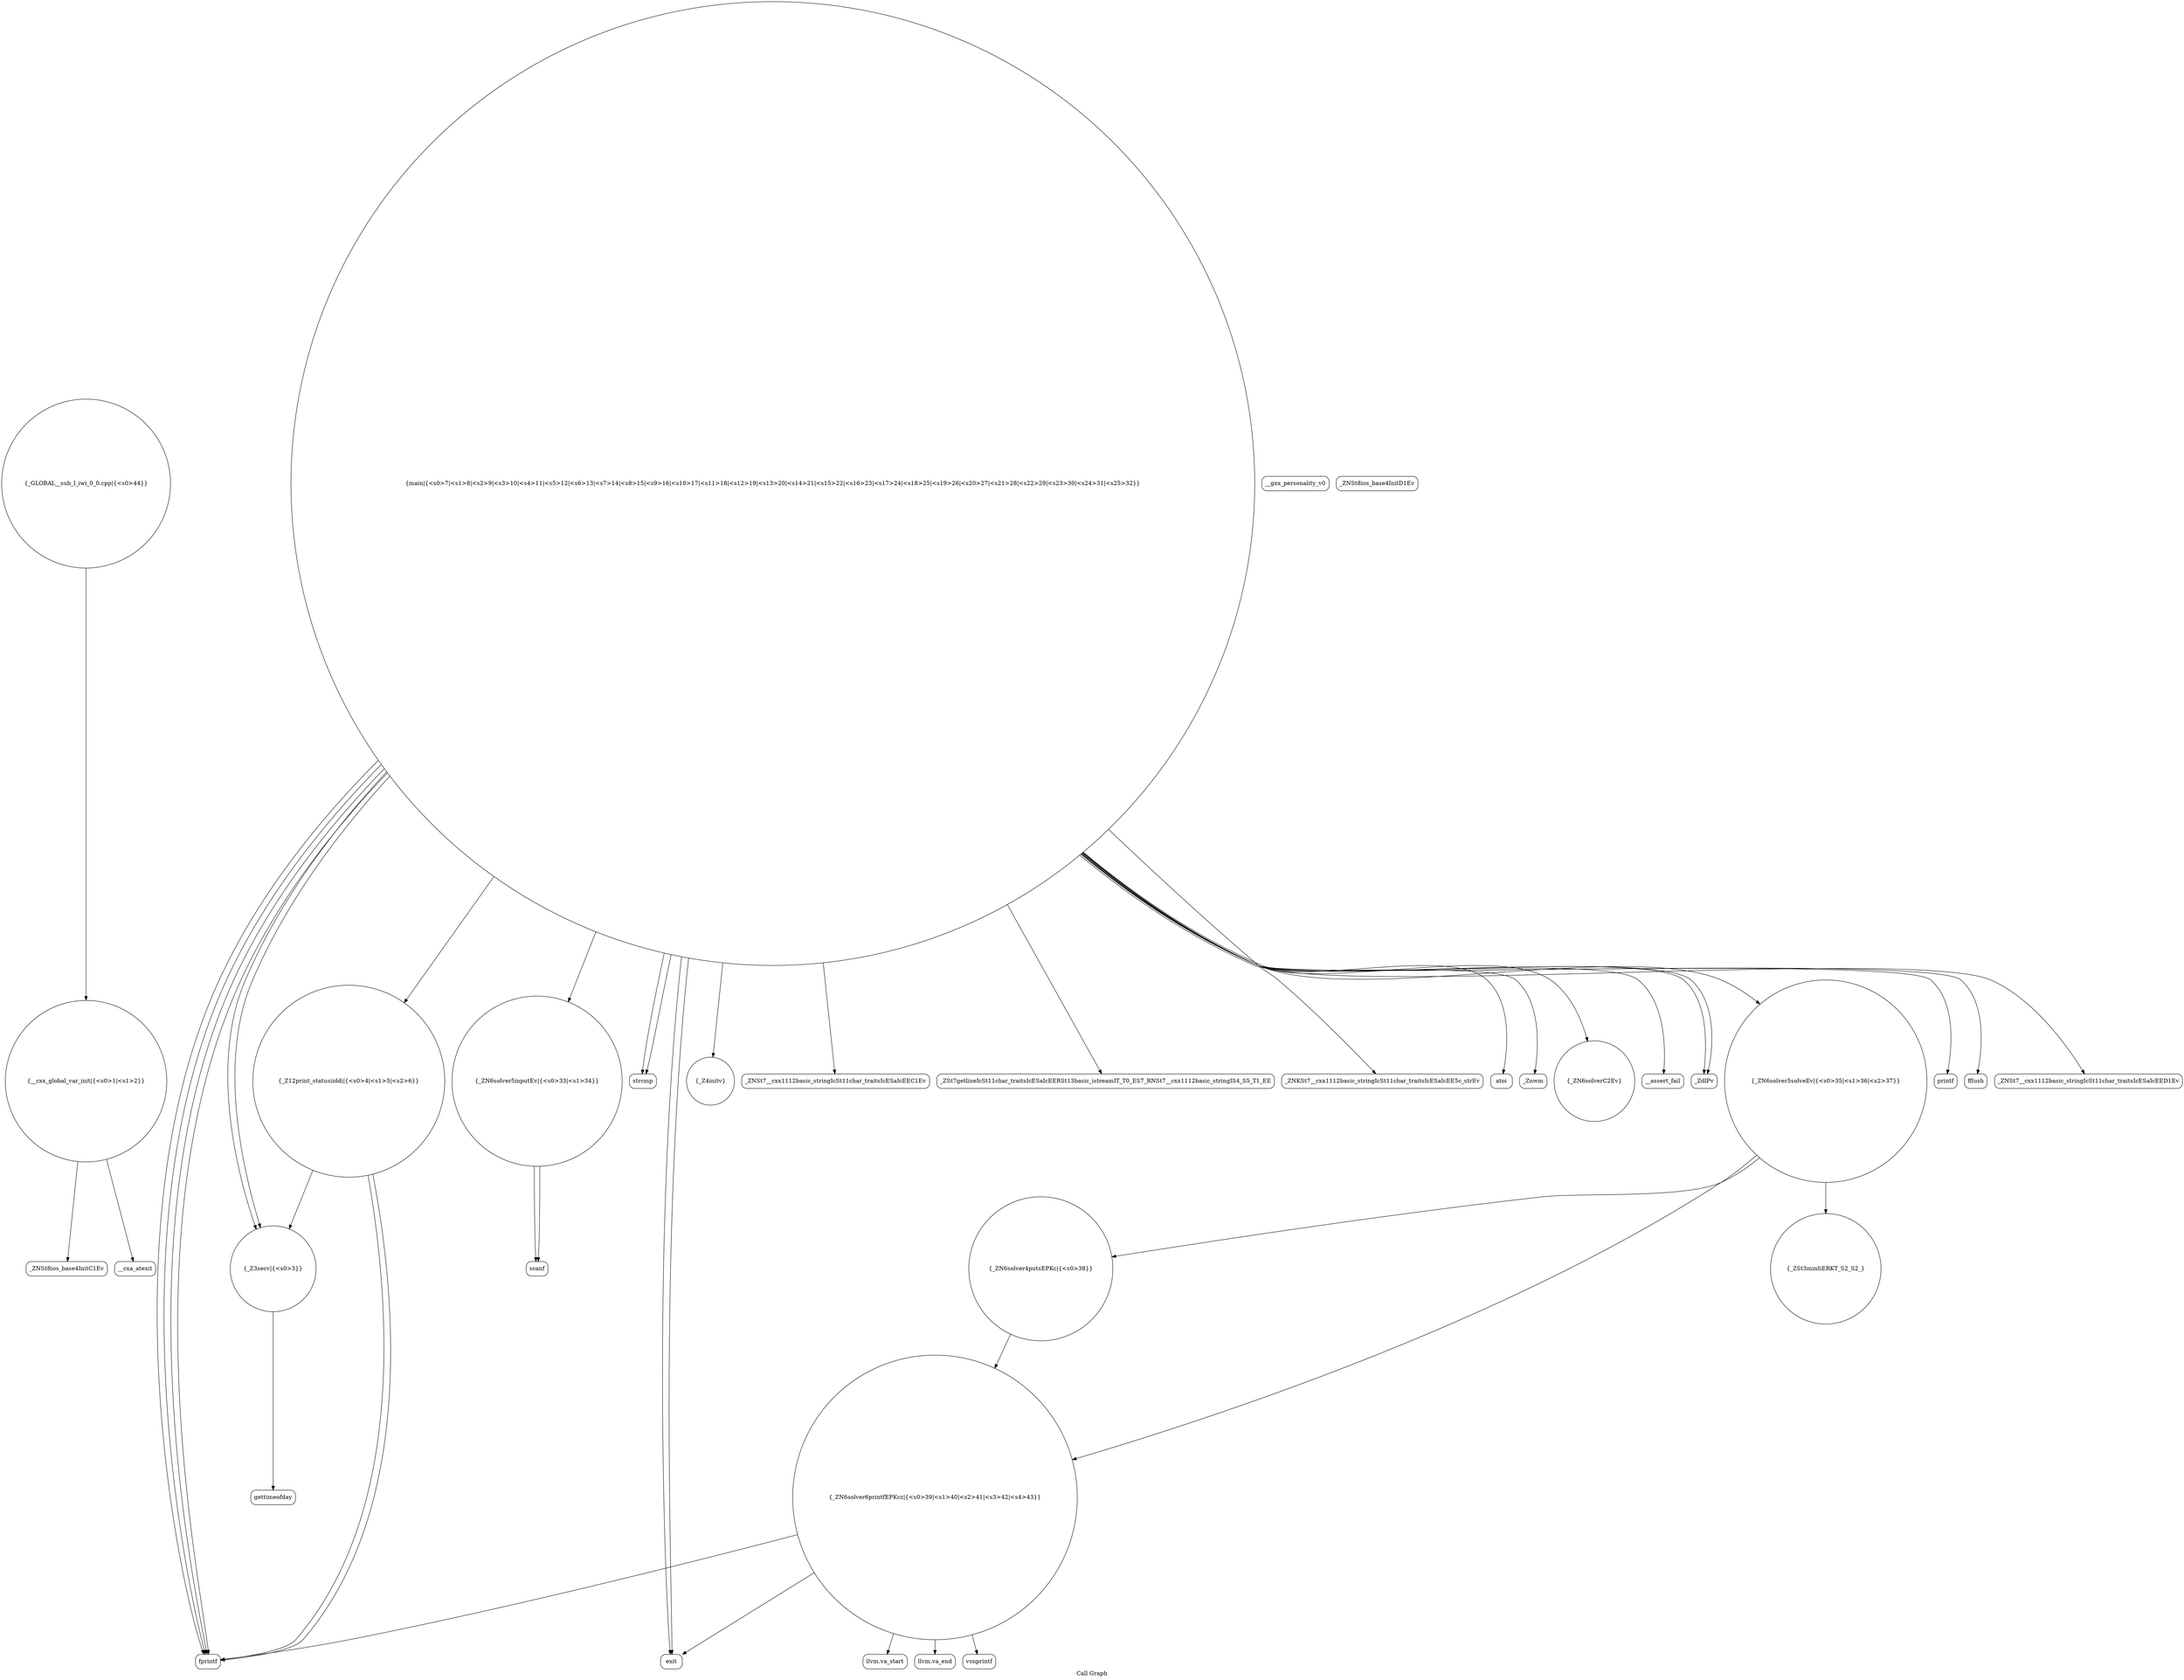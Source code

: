 digraph "Call Graph" {
	label="Call Graph";

	Node0x55a09d2b6090 [shape=record,shape=circle,label="{__cxx_global_var_init|{<s0>1|<s1>2}}"];
	Node0x55a09d2b6090:s0 -> Node0x55a09d2b6110[color=black];
	Node0x55a09d2b6090:s1 -> Node0x55a09d35ea00[color=black];
	Node0x55a09d35f580 [shape=record,shape=Mrecord,label="{scanf}"];
	Node0x55a09d35ec00 [shape=record,shape=circle,label="{_Z12print_statusiiddi|{<s0>4|<s1>5|<s2>6}}"];
	Node0x55a09d35ec00:s0 -> Node0x55a09d35ec80[color=black];
	Node0x55a09d35ec00:s1 -> Node0x55a09d35eb00[color=black];
	Node0x55a09d35ec00:s2 -> Node0x55a09d35ec80[color=black];
	Node0x55a09d35f900 [shape=record,shape=circle,label="{_GLOBAL__sub_I_iwi_0_0.cpp|{<s0>44}}"];
	Node0x55a09d35f900:s0 -> Node0x55a09d2b6090[color=black];
	Node0x55a09d35ef80 [shape=record,shape=Mrecord,label="{__gxx_personality_v0}"];
	Node0x55a09d35f300 [shape=record,shape=circle,label="{_ZN6solver5inputEv|{<s0>33|<s1>34}}"];
	Node0x55a09d35f300:s0 -> Node0x55a09d35f580[color=black];
	Node0x55a09d35f300:s1 -> Node0x55a09d35f580[color=black];
	Node0x55a09d35e980 [shape=record,shape=Mrecord,label="{_ZNSt8ios_base4InitD1Ev}"];
	Node0x55a09d35f680 [shape=record,shape=circle,label="{_ZN6solver4putsEPKc|{<s0>38}}"];
	Node0x55a09d35f680:s0 -> Node0x55a09d35f700[color=black];
	Node0x55a09d35ed00 [shape=record,shape=circle,label="{main|{<s0>7|<s1>8|<s2>9|<s3>10|<s4>11|<s5>12|<s6>13|<s7>14|<s8>15|<s9>16|<s10>17|<s11>18|<s12>19|<s13>20|<s14>21|<s15>22|<s16>23|<s17>24|<s18>25|<s19>26|<s20>27|<s21>28|<s22>29|<s23>30|<s24>31|<s25>32}}"];
	Node0x55a09d35ed00:s0 -> Node0x55a09d35ed80[color=black];
	Node0x55a09d35ed00:s1 -> Node0x55a09d35ed80[color=black];
	Node0x55a09d35ed00:s2 -> Node0x55a09d35ec80[color=black];
	Node0x55a09d35ed00:s3 -> Node0x55a09d35ee00[color=black];
	Node0x55a09d35ed00:s4 -> Node0x55a09d35eb00[color=black];
	Node0x55a09d35ed00:s5 -> Node0x55a09d35ea80[color=black];
	Node0x55a09d35ed00:s6 -> Node0x55a09d35eb00[color=black];
	Node0x55a09d35ed00:s7 -> Node0x55a09d35ec80[color=black];
	Node0x55a09d35ed00:s8 -> Node0x55a09d35ee80[color=black];
	Node0x55a09d35ed00:s9 -> Node0x55a09d35ef00[color=black];
	Node0x55a09d35ed00:s10 -> Node0x55a09d35f080[color=black];
	Node0x55a09d35ed00:s11 -> Node0x55a09d35f000[color=black];
	Node0x55a09d35ed00:s12 -> Node0x55a09d35ec80[color=black];
	Node0x55a09d35ed00:s13 -> Node0x55a09d35ec00[color=black];
	Node0x55a09d35ed00:s14 -> Node0x55a09d35f100[color=black];
	Node0x55a09d35ed00:s15 -> Node0x55a09d35f180[color=black];
	Node0x55a09d35ed00:s16 -> Node0x55a09d35f280[color=black];
	Node0x55a09d35ed00:s17 -> Node0x55a09d35f200[color=black];
	Node0x55a09d35ed00:s18 -> Node0x55a09d35f300[color=black];
	Node0x55a09d35ed00:s19 -> Node0x55a09d35f380[color=black];
	Node0x55a09d35ed00:s20 -> Node0x55a09d35f400[color=black];
	Node0x55a09d35ed00:s21 -> Node0x55a09d35f480[color=black];
	Node0x55a09d35ed00:s22 -> Node0x55a09d35f200[color=black];
	Node0x55a09d35ed00:s23 -> Node0x55a09d35ec80[color=black];
	Node0x55a09d35ed00:s24 -> Node0x55a09d35ee00[color=black];
	Node0x55a09d35ed00:s25 -> Node0x55a09d35f500[color=black];
	Node0x55a09d35f080 [shape=record,shape=Mrecord,label="{_ZNKSt7__cxx1112basic_stringIcSt11char_traitsIcESaIcEE5c_strEv}"];
	Node0x55a09d35f400 [shape=record,shape=Mrecord,label="{printf}"];
	Node0x55a09d35ea80 [shape=record,shape=circle,label="{_Z4initv}"];
	Node0x55a09d35f780 [shape=record,shape=Mrecord,label="{llvm.va_start}"];
	Node0x55a09d35ee00 [shape=record,shape=Mrecord,label="{exit}"];
	Node0x55a09d35f180 [shape=record,shape=circle,label="{_ZN6solverC2Ev}"];
	Node0x55a09d35f500 [shape=record,shape=Mrecord,label="{_ZNSt7__cxx1112basic_stringIcSt11char_traitsIcESaIcEED1Ev}"];
	Node0x55a09d35eb80 [shape=record,shape=Mrecord,label="{gettimeofday}"];
	Node0x55a09d35f880 [shape=record,shape=Mrecord,label="{llvm.va_end}"];
	Node0x55a09d35ef00 [shape=record,shape=Mrecord,label="{_ZSt7getlineIcSt11char_traitsIcESaIcEERSt13basic_istreamIT_T0_ES7_RNSt7__cxx1112basic_stringIS4_S5_T1_EE}"];
	Node0x55a09d35f280 [shape=record,shape=Mrecord,label="{__assert_fail}"];
	Node0x55a09d2b6110 [shape=record,shape=Mrecord,label="{_ZNSt8ios_base4InitC1Ev}"];
	Node0x55a09d35f600 [shape=record,shape=circle,label="{_ZSt3minIiERKT_S2_S2_}"];
	Node0x55a09d35ec80 [shape=record,shape=Mrecord,label="{fprintf}"];
	Node0x55a09d35f000 [shape=record,shape=Mrecord,label="{atoi}"];
	Node0x55a09d35f380 [shape=record,shape=circle,label="{_ZN6solver5solveEv|{<s0>35|<s1>36|<s2>37}}"];
	Node0x55a09d35f380:s0 -> Node0x55a09d35f600[color=black];
	Node0x55a09d35f380:s1 -> Node0x55a09d35f680[color=black];
	Node0x55a09d35f380:s2 -> Node0x55a09d35f700[color=black];
	Node0x55a09d35ea00 [shape=record,shape=Mrecord,label="{__cxa_atexit}"];
	Node0x55a09d35f700 [shape=record,shape=circle,label="{_ZN6solver6printfEPKcz|{<s0>39|<s1>40|<s2>41|<s3>42|<s4>43}}"];
	Node0x55a09d35f700:s0 -> Node0x55a09d35f780[color=black];
	Node0x55a09d35f700:s1 -> Node0x55a09d35f800[color=black];
	Node0x55a09d35f700:s2 -> Node0x55a09d35f880[color=black];
	Node0x55a09d35f700:s3 -> Node0x55a09d35ec80[color=black];
	Node0x55a09d35f700:s4 -> Node0x55a09d35ee00[color=black];
	Node0x55a09d35ed80 [shape=record,shape=Mrecord,label="{strcmp}"];
	Node0x55a09d35f100 [shape=record,shape=Mrecord,label="{_Znwm}"];
	Node0x55a09d35f480 [shape=record,shape=Mrecord,label="{fflush}"];
	Node0x55a09d35eb00 [shape=record,shape=circle,label="{_Z3secv|{<s0>3}}"];
	Node0x55a09d35eb00:s0 -> Node0x55a09d35eb80[color=black];
	Node0x55a09d35f800 [shape=record,shape=Mrecord,label="{vsnprintf}"];
	Node0x55a09d35ee80 [shape=record,shape=Mrecord,label="{_ZNSt7__cxx1112basic_stringIcSt11char_traitsIcESaIcEEC1Ev}"];
	Node0x55a09d35f200 [shape=record,shape=Mrecord,label="{_ZdlPv}"];
}
